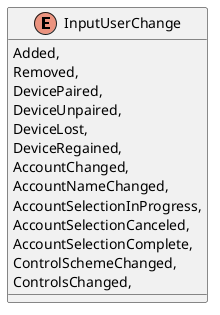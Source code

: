 @startuml
enum InputUserChange {
    Added,
    Removed,
    DevicePaired,
    DeviceUnpaired,
    DeviceLost,
    DeviceRegained,
    AccountChanged,
    AccountNameChanged,
    AccountSelectionInProgress,
    AccountSelectionCanceled,
    AccountSelectionComplete,
    ControlSchemeChanged,
    ControlsChanged,
}
@enduml
